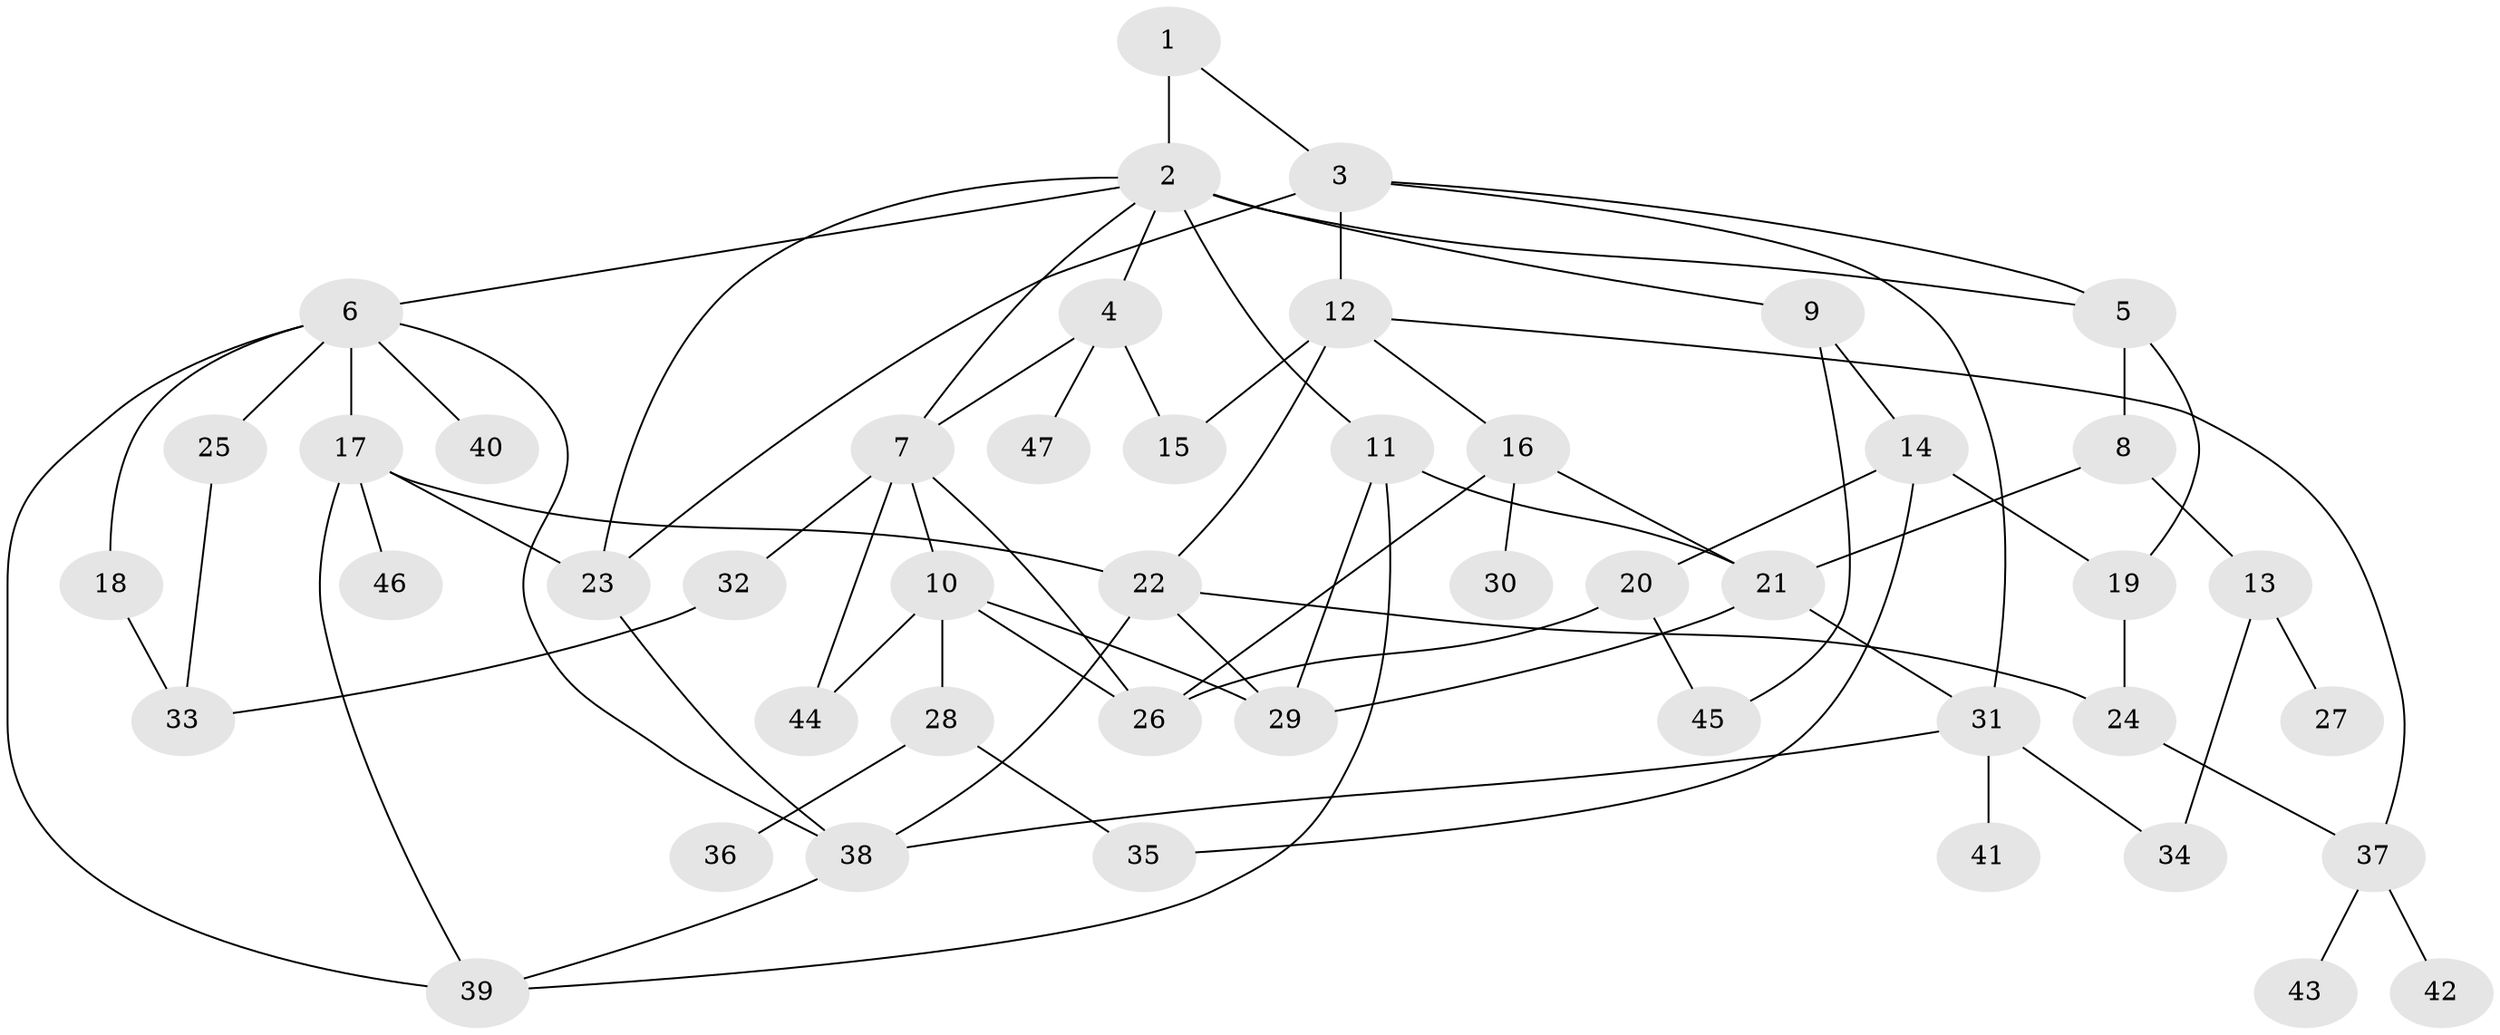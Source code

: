 // original degree distribution, {2: 0.35106382978723405, 10: 0.010638297872340425, 6: 0.02127659574468085, 5: 0.06382978723404255, 4: 0.13829787234042554, 8: 0.010638297872340425, 3: 0.18085106382978725, 1: 0.22340425531914893}
// Generated by graph-tools (version 1.1) at 2025/48/03/04/25 22:48:38]
// undirected, 47 vertices, 76 edges
graph export_dot {
  node [color=gray90,style=filled];
  1;
  2;
  3;
  4;
  5;
  6;
  7;
  8;
  9;
  10;
  11;
  12;
  13;
  14;
  15;
  16;
  17;
  18;
  19;
  20;
  21;
  22;
  23;
  24;
  25;
  26;
  27;
  28;
  29;
  30;
  31;
  32;
  33;
  34;
  35;
  36;
  37;
  38;
  39;
  40;
  41;
  42;
  43;
  44;
  45;
  46;
  47;
  1 -- 2 [weight=2.0];
  1 -- 3 [weight=1.0];
  2 -- 4 [weight=1.0];
  2 -- 5 [weight=1.0];
  2 -- 6 [weight=1.0];
  2 -- 7 [weight=1.0];
  2 -- 9 [weight=1.0];
  2 -- 11 [weight=1.0];
  2 -- 23 [weight=1.0];
  3 -- 5 [weight=1.0];
  3 -- 12 [weight=1.0];
  3 -- 23 [weight=1.0];
  3 -- 31 [weight=1.0];
  4 -- 7 [weight=1.0];
  4 -- 15 [weight=1.0];
  4 -- 47 [weight=1.0];
  5 -- 8 [weight=1.0];
  5 -- 19 [weight=1.0];
  6 -- 17 [weight=1.0];
  6 -- 18 [weight=1.0];
  6 -- 25 [weight=1.0];
  6 -- 38 [weight=1.0];
  6 -- 39 [weight=1.0];
  6 -- 40 [weight=1.0];
  7 -- 10 [weight=1.0];
  7 -- 26 [weight=1.0];
  7 -- 32 [weight=1.0];
  7 -- 44 [weight=2.0];
  8 -- 13 [weight=1.0];
  8 -- 21 [weight=1.0];
  9 -- 14 [weight=1.0];
  9 -- 45 [weight=1.0];
  10 -- 26 [weight=1.0];
  10 -- 28 [weight=1.0];
  10 -- 29 [weight=1.0];
  10 -- 44 [weight=1.0];
  11 -- 21 [weight=1.0];
  11 -- 29 [weight=1.0];
  11 -- 39 [weight=1.0];
  12 -- 15 [weight=1.0];
  12 -- 16 [weight=1.0];
  12 -- 22 [weight=1.0];
  12 -- 37 [weight=1.0];
  13 -- 27 [weight=1.0];
  13 -- 34 [weight=1.0];
  14 -- 19 [weight=1.0];
  14 -- 20 [weight=1.0];
  14 -- 35 [weight=1.0];
  16 -- 21 [weight=1.0];
  16 -- 26 [weight=1.0];
  16 -- 30 [weight=1.0];
  17 -- 22 [weight=1.0];
  17 -- 23 [weight=3.0];
  17 -- 39 [weight=1.0];
  17 -- 46 [weight=1.0];
  18 -- 33 [weight=1.0];
  19 -- 24 [weight=1.0];
  20 -- 26 [weight=1.0];
  20 -- 45 [weight=1.0];
  21 -- 29 [weight=1.0];
  21 -- 31 [weight=1.0];
  22 -- 24 [weight=1.0];
  22 -- 29 [weight=2.0];
  22 -- 38 [weight=1.0];
  23 -- 38 [weight=1.0];
  24 -- 37 [weight=1.0];
  25 -- 33 [weight=1.0];
  28 -- 35 [weight=1.0];
  28 -- 36 [weight=1.0];
  31 -- 34 [weight=1.0];
  31 -- 38 [weight=1.0];
  31 -- 41 [weight=1.0];
  32 -- 33 [weight=1.0];
  37 -- 42 [weight=1.0];
  37 -- 43 [weight=1.0];
  38 -- 39 [weight=1.0];
}
